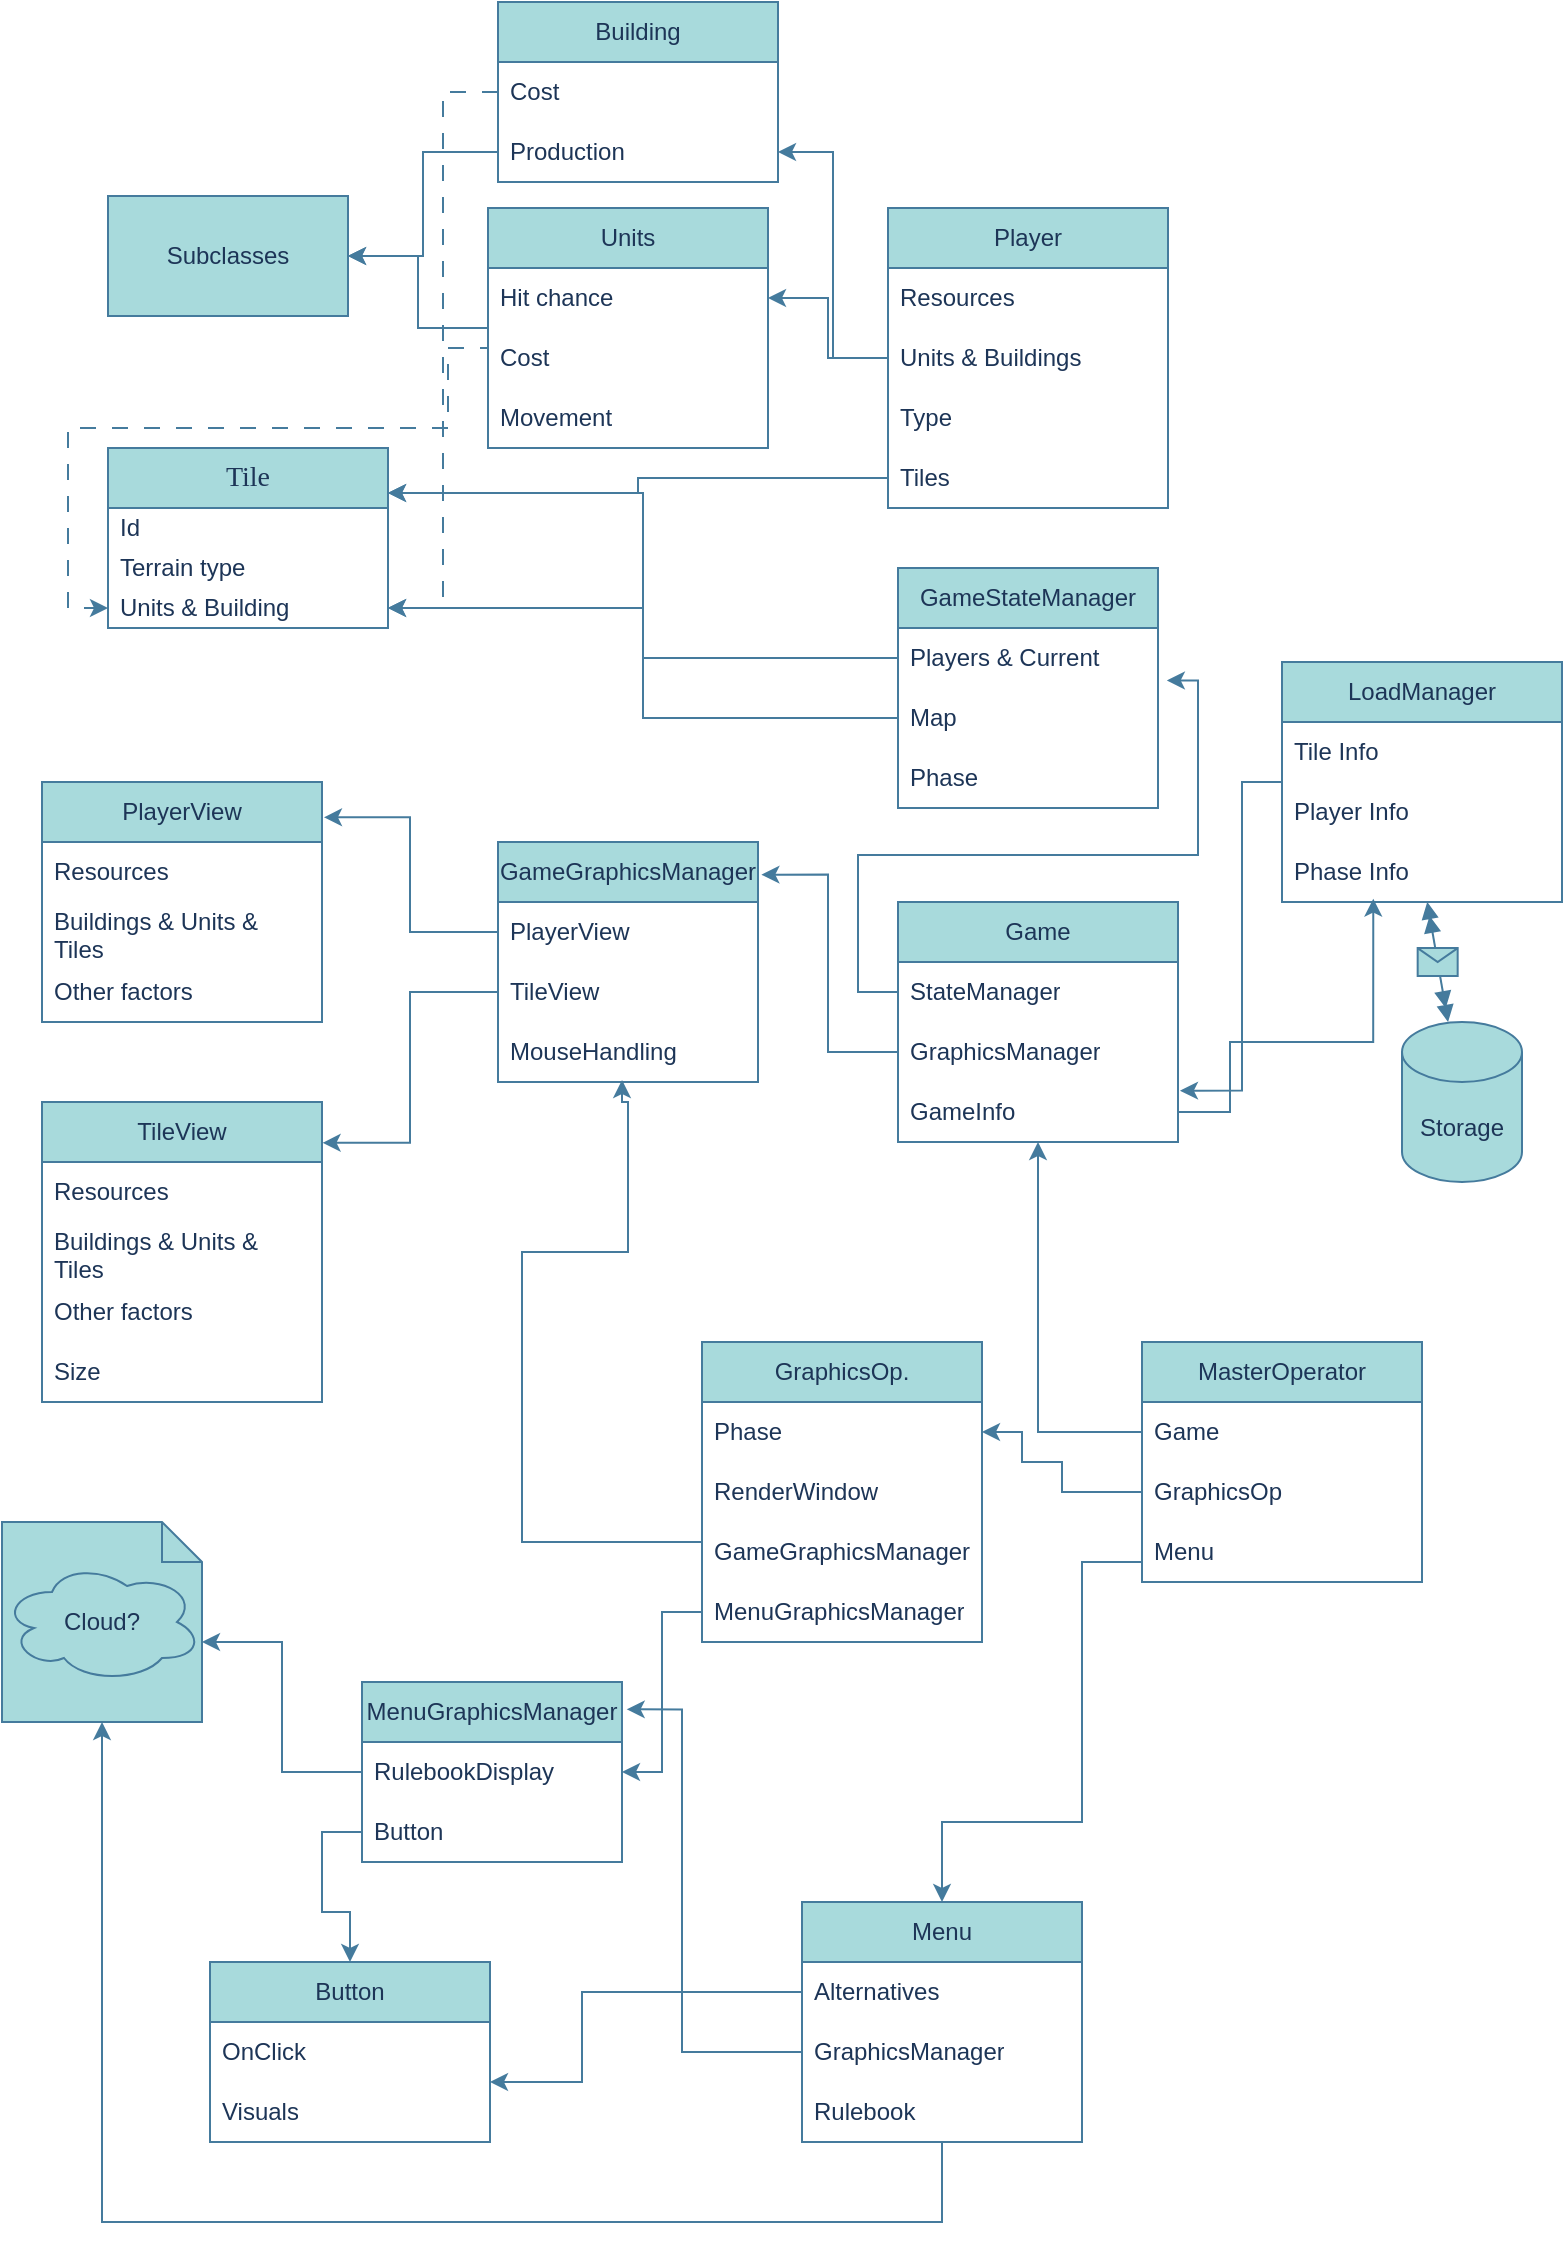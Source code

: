 <mxfile version="22.1.21" type="device">
  <diagram name="Sida-1" id="2DTVpUDF6bw2Ej_WnjAx">
    <mxGraphModel dx="1105" dy="549" grid="1" gridSize="10" guides="1" tooltips="1" connect="1" arrows="1" fold="1" page="1" pageScale="1" pageWidth="827" pageHeight="1169" math="0" shadow="0">
      <root>
        <mxCell id="0" />
        <mxCell id="1" parent="0" />
        <mxCell id="iqfv6s4tApIT3t5da_tG-3" value="&lt;font style=&quot;font-size: 14px;&quot; face=&quot;Times New Roman&quot;&gt;Tile&lt;/font&gt;" style="swimlane;fontStyle=0;childLayout=stackLayout;horizontal=1;startSize=30;horizontalStack=0;resizeParent=1;resizeParentMax=0;resizeLast=0;collapsible=1;marginBottom=0;whiteSpace=wrap;html=1;rounded=0;labelBackgroundColor=none;fillColor=#A8DADC;strokeColor=#457B9D;fontColor=#1D3557;" vertex="1" parent="1">
          <mxGeometry x="83" y="233" width="140" height="90" as="geometry" />
        </mxCell>
        <mxCell id="iqfv6s4tApIT3t5da_tG-4" value="Id" style="text;strokeColor=none;fillColor=none;align=left;verticalAlign=middle;spacingLeft=4;spacingRight=4;overflow=hidden;points=[[0,0.5],[1,0.5]];portConstraint=eastwest;rotatable=0;whiteSpace=wrap;html=1;rounded=0;labelBackgroundColor=none;fontColor=#1D3557;" vertex="1" parent="iqfv6s4tApIT3t5da_tG-3">
          <mxGeometry y="30" width="140" height="20" as="geometry" />
        </mxCell>
        <mxCell id="iqfv6s4tApIT3t5da_tG-5" value="Terrain type" style="text;strokeColor=none;fillColor=none;align=left;verticalAlign=middle;spacingLeft=4;spacingRight=4;overflow=hidden;points=[[0,0.5],[1,0.5]];portConstraint=eastwest;rotatable=0;whiteSpace=wrap;html=1;rounded=0;labelBackgroundColor=none;fontColor=#1D3557;" vertex="1" parent="iqfv6s4tApIT3t5da_tG-3">
          <mxGeometry y="50" width="140" height="20" as="geometry" />
        </mxCell>
        <mxCell id="iqfv6s4tApIT3t5da_tG-6" value="Units &amp;amp; Building" style="text;strokeColor=none;fillColor=none;align=left;verticalAlign=middle;spacingLeft=4;spacingRight=4;overflow=hidden;points=[[0,0.5],[1,0.5]];portConstraint=eastwest;rotatable=0;whiteSpace=wrap;html=1;rounded=0;labelBackgroundColor=none;fontColor=#1D3557;" vertex="1" parent="iqfv6s4tApIT3t5da_tG-3">
          <mxGeometry y="70" width="140" height="20" as="geometry" />
        </mxCell>
        <mxCell id="iqfv6s4tApIT3t5da_tG-7" value="GameStateManager" style="swimlane;fontStyle=0;childLayout=stackLayout;horizontal=1;startSize=30;horizontalStack=0;resizeParent=1;resizeParentMax=0;resizeLast=0;collapsible=1;marginBottom=0;whiteSpace=wrap;html=1;rounded=0;labelBackgroundColor=none;fillColor=#A8DADC;strokeColor=#457B9D;fontColor=#1D3557;" vertex="1" parent="1">
          <mxGeometry x="478" y="293" width="130" height="120" as="geometry" />
        </mxCell>
        <mxCell id="iqfv6s4tApIT3t5da_tG-8" value="Players &amp;amp; Current" style="text;strokeColor=none;fillColor=none;align=left;verticalAlign=middle;spacingLeft=4;spacingRight=4;overflow=hidden;points=[[0,0.5],[1,0.5]];portConstraint=eastwest;rotatable=0;whiteSpace=wrap;html=1;rounded=0;labelBackgroundColor=none;fontColor=#1D3557;" vertex="1" parent="iqfv6s4tApIT3t5da_tG-7">
          <mxGeometry y="30" width="130" height="30" as="geometry" />
        </mxCell>
        <mxCell id="iqfv6s4tApIT3t5da_tG-9" value="Map" style="text;strokeColor=none;fillColor=none;align=left;verticalAlign=middle;spacingLeft=4;spacingRight=4;overflow=hidden;points=[[0,0.5],[1,0.5]];portConstraint=eastwest;rotatable=0;whiteSpace=wrap;html=1;rounded=0;labelBackgroundColor=none;fontColor=#1D3557;" vertex="1" parent="iqfv6s4tApIT3t5da_tG-7">
          <mxGeometry y="60" width="130" height="30" as="geometry" />
        </mxCell>
        <mxCell id="iqfv6s4tApIT3t5da_tG-16" value="Phase" style="text;strokeColor=none;fillColor=none;align=left;verticalAlign=middle;spacingLeft=4;spacingRight=4;overflow=hidden;points=[[0,0.5],[1,0.5]];portConstraint=eastwest;rotatable=0;whiteSpace=wrap;html=1;rounded=0;labelBackgroundColor=none;fontColor=#1D3557;" vertex="1" parent="iqfv6s4tApIT3t5da_tG-7">
          <mxGeometry y="90" width="130" height="30" as="geometry" />
        </mxCell>
        <mxCell id="iqfv6s4tApIT3t5da_tG-21" style="edgeStyle=orthogonalEdgeStyle;rounded=0;orthogonalLoop=1;jettySize=auto;html=1;entryX=1;entryY=0.5;entryDx=0;entryDy=0;labelBackgroundColor=none;strokeColor=#457B9D;fontColor=default;" edge="1" parent="1" source="iqfv6s4tApIT3t5da_tG-8" target="iqfv6s4tApIT3t5da_tG-6">
          <mxGeometry relative="1" as="geometry" />
        </mxCell>
        <mxCell id="iqfv6s4tApIT3t5da_tG-39" value="" style="edgeStyle=orthogonalEdgeStyle;rounded=0;orthogonalLoop=1;jettySize=auto;html=1;labelBackgroundColor=none;strokeColor=#457B9D;fontColor=default;" edge="1" parent="1" source="iqfv6s4tApIT3t5da_tG-26" target="iqfv6s4tApIT3t5da_tG-38">
          <mxGeometry relative="1" as="geometry" />
        </mxCell>
        <mxCell id="iqfv6s4tApIT3t5da_tG-49" style="edgeStyle=orthogonalEdgeStyle;rounded=0;orthogonalLoop=1;jettySize=auto;html=1;entryX=0;entryY=0.5;entryDx=0;entryDy=0;dashed=1;dashPattern=8 8;labelBackgroundColor=none;strokeColor=#457B9D;fontColor=default;" edge="1" parent="1" target="iqfv6s4tApIT3t5da_tG-6">
          <mxGeometry relative="1" as="geometry">
            <mxPoint x="273" y="203" as="sourcePoint" />
            <mxPoint x="13" y="294" as="targetPoint" />
            <Array as="points">
              <mxPoint x="273" y="183" />
              <mxPoint x="253" y="183" />
              <mxPoint x="253" y="223" />
              <mxPoint x="63" y="223" />
              <mxPoint x="63" y="313" />
            </Array>
          </mxGeometry>
        </mxCell>
        <mxCell id="iqfv6s4tApIT3t5da_tG-26" value="Units" style="swimlane;fontStyle=0;childLayout=stackLayout;horizontal=1;startSize=30;horizontalStack=0;resizeParent=1;resizeParentMax=0;resizeLast=0;collapsible=1;marginBottom=0;whiteSpace=wrap;html=1;rounded=0;labelBackgroundColor=none;fillColor=#A8DADC;strokeColor=#457B9D;fontColor=#1D3557;" vertex="1" parent="1">
          <mxGeometry x="273" y="113" width="140" height="120" as="geometry" />
        </mxCell>
        <mxCell id="iqfv6s4tApIT3t5da_tG-28" value="Hit chance" style="text;strokeColor=none;fillColor=none;align=left;verticalAlign=middle;spacingLeft=4;spacingRight=4;overflow=hidden;points=[[0,0.5],[1,0.5]];portConstraint=eastwest;rotatable=0;whiteSpace=wrap;html=1;rounded=0;labelBackgroundColor=none;fontColor=#1D3557;" vertex="1" parent="iqfv6s4tApIT3t5da_tG-26">
          <mxGeometry y="30" width="140" height="30" as="geometry" />
        </mxCell>
        <mxCell id="iqfv6s4tApIT3t5da_tG-128" value="Cost" style="text;strokeColor=none;fillColor=none;align=left;verticalAlign=middle;spacingLeft=4;spacingRight=4;overflow=hidden;points=[[0,0.5],[1,0.5]];portConstraint=eastwest;rotatable=0;whiteSpace=wrap;html=1;rounded=0;labelBackgroundColor=none;fontColor=#1D3557;" vertex="1" parent="iqfv6s4tApIT3t5da_tG-26">
          <mxGeometry y="60" width="140" height="30" as="geometry" />
        </mxCell>
        <mxCell id="iqfv6s4tApIT3t5da_tG-29" value="Movement" style="text;strokeColor=none;fillColor=none;align=left;verticalAlign=middle;spacingLeft=4;spacingRight=4;overflow=hidden;points=[[0,0.5],[1,0.5]];portConstraint=eastwest;rotatable=0;whiteSpace=wrap;html=1;rounded=0;labelBackgroundColor=none;fontColor=#1D3557;" vertex="1" parent="iqfv6s4tApIT3t5da_tG-26">
          <mxGeometry y="90" width="140" height="30" as="geometry" />
        </mxCell>
        <mxCell id="iqfv6s4tApIT3t5da_tG-30" style="edgeStyle=orthogonalEdgeStyle;rounded=0;orthogonalLoop=1;jettySize=auto;html=1;entryX=1;entryY=0.25;entryDx=0;entryDy=0;labelBackgroundColor=none;strokeColor=#457B9D;fontColor=default;" edge="1" parent="1" source="iqfv6s4tApIT3t5da_tG-9" target="iqfv6s4tApIT3t5da_tG-3">
          <mxGeometry relative="1" as="geometry" />
        </mxCell>
        <mxCell id="iqfv6s4tApIT3t5da_tG-32" value="Player" style="swimlane;fontStyle=0;childLayout=stackLayout;horizontal=1;startSize=30;horizontalStack=0;resizeParent=1;resizeParentMax=0;resizeLast=0;collapsible=1;marginBottom=0;whiteSpace=wrap;html=1;rounded=0;labelBackgroundColor=none;fillColor=#A8DADC;strokeColor=#457B9D;fontColor=#1D3557;" vertex="1" parent="1">
          <mxGeometry x="473" y="113" width="140" height="150" as="geometry" />
        </mxCell>
        <mxCell id="iqfv6s4tApIT3t5da_tG-27" value="Resources" style="text;strokeColor=none;fillColor=none;align=left;verticalAlign=middle;spacingLeft=4;spacingRight=4;overflow=hidden;points=[[0,0.5],[1,0.5]];portConstraint=eastwest;rotatable=0;whiteSpace=wrap;html=1;rounded=0;labelBackgroundColor=none;fontColor=#1D3557;" vertex="1" parent="iqfv6s4tApIT3t5da_tG-32">
          <mxGeometry y="30" width="140" height="30" as="geometry" />
        </mxCell>
        <mxCell id="iqfv6s4tApIT3t5da_tG-33" value="Units &amp;amp; Buildings" style="text;strokeColor=none;fillColor=none;align=left;verticalAlign=middle;spacingLeft=4;spacingRight=4;overflow=hidden;points=[[0,0.5],[1,0.5]];portConstraint=eastwest;rotatable=0;whiteSpace=wrap;html=1;rounded=0;labelBackgroundColor=none;fontColor=#1D3557;" vertex="1" parent="iqfv6s4tApIT3t5da_tG-32">
          <mxGeometry y="60" width="140" height="30" as="geometry" />
        </mxCell>
        <mxCell id="iqfv6s4tApIT3t5da_tG-34" value="Type" style="text;strokeColor=none;fillColor=none;align=left;verticalAlign=middle;spacingLeft=4;spacingRight=4;overflow=hidden;points=[[0,0.5],[1,0.5]];portConstraint=eastwest;rotatable=0;whiteSpace=wrap;html=1;rounded=0;labelBackgroundColor=none;fontColor=#1D3557;" vertex="1" parent="iqfv6s4tApIT3t5da_tG-32">
          <mxGeometry y="90" width="140" height="30" as="geometry" />
        </mxCell>
        <mxCell id="iqfv6s4tApIT3t5da_tG-35" value="Tiles" style="text;strokeColor=none;fillColor=none;align=left;verticalAlign=middle;spacingLeft=4;spacingRight=4;overflow=hidden;points=[[0,0.5],[1,0.5]];portConstraint=eastwest;rotatable=0;whiteSpace=wrap;html=1;rounded=0;labelBackgroundColor=none;fontColor=#1D3557;" vertex="1" parent="iqfv6s4tApIT3t5da_tG-32">
          <mxGeometry y="120" width="140" height="30" as="geometry" />
        </mxCell>
        <mxCell id="iqfv6s4tApIT3t5da_tG-36" style="edgeStyle=orthogonalEdgeStyle;rounded=0;orthogonalLoop=1;jettySize=auto;html=1;entryX=1;entryY=0.25;entryDx=0;entryDy=0;labelBackgroundColor=none;strokeColor=#457B9D;fontColor=default;" edge="1" parent="1" source="iqfv6s4tApIT3t5da_tG-35" target="iqfv6s4tApIT3t5da_tG-3">
          <mxGeometry relative="1" as="geometry">
            <Array as="points">
              <mxPoint x="348" y="248" />
              <mxPoint x="348" y="256" />
            </Array>
          </mxGeometry>
        </mxCell>
        <mxCell id="iqfv6s4tApIT3t5da_tG-38" value="Subclasses" style="whiteSpace=wrap;html=1;fontStyle=0;startSize=30;rounded=0;labelBackgroundColor=none;fillColor=#A8DADC;strokeColor=#457B9D;fontColor=#1D3557;" vertex="1" parent="1">
          <mxGeometry x="83" y="107" width="120" height="60" as="geometry" />
        </mxCell>
        <mxCell id="iqfv6s4tApIT3t5da_tG-40" style="edgeStyle=orthogonalEdgeStyle;rounded=0;orthogonalLoop=1;jettySize=auto;html=1;entryX=1;entryY=0.5;entryDx=0;entryDy=0;labelBackgroundColor=none;strokeColor=#457B9D;fontColor=default;" edge="1" parent="1" source="iqfv6s4tApIT3t5da_tG-33" target="iqfv6s4tApIT3t5da_tG-28">
          <mxGeometry relative="1" as="geometry" />
        </mxCell>
        <mxCell id="iqfv6s4tApIT3t5da_tG-46" style="edgeStyle=elbowEdgeStyle;rounded=0;orthogonalLoop=1;jettySize=auto;html=1;entryX=1;entryY=0.5;entryDx=0;entryDy=0;dashed=1;dashPattern=8 8;labelBackgroundColor=none;strokeColor=#457B9D;fontColor=default;" edge="1" parent="1" source="iqfv6s4tApIT3t5da_tG-42" target="iqfv6s4tApIT3t5da_tG-6">
          <mxGeometry relative="1" as="geometry" />
        </mxCell>
        <mxCell id="iqfv6s4tApIT3t5da_tG-42" value="Building" style="swimlane;fontStyle=0;childLayout=stackLayout;horizontal=1;startSize=30;horizontalStack=0;resizeParent=1;resizeParentMax=0;resizeLast=0;collapsible=1;marginBottom=0;whiteSpace=wrap;html=1;rounded=0;labelBackgroundColor=none;fillColor=#A8DADC;strokeColor=#457B9D;fontColor=#1D3557;" vertex="1" parent="1">
          <mxGeometry x="278" y="10" width="140" height="90" as="geometry" />
        </mxCell>
        <mxCell id="iqfv6s4tApIT3t5da_tG-129" value="Cost" style="text;strokeColor=none;fillColor=none;align=left;verticalAlign=middle;spacingLeft=4;spacingRight=4;overflow=hidden;points=[[0,0.5],[1,0.5]];portConstraint=eastwest;rotatable=0;whiteSpace=wrap;html=1;rounded=0;labelBackgroundColor=none;fontColor=#1D3557;" vertex="1" parent="iqfv6s4tApIT3t5da_tG-42">
          <mxGeometry y="30" width="140" height="30" as="geometry" />
        </mxCell>
        <mxCell id="iqfv6s4tApIT3t5da_tG-43" value="Production" style="text;strokeColor=none;fillColor=none;align=left;verticalAlign=middle;spacingLeft=4;spacingRight=4;overflow=hidden;points=[[0,0.5],[1,0.5]];portConstraint=eastwest;rotatable=0;whiteSpace=wrap;html=1;rounded=0;labelBackgroundColor=none;fontColor=#1D3557;" vertex="1" parent="iqfv6s4tApIT3t5da_tG-42">
          <mxGeometry y="60" width="140" height="30" as="geometry" />
        </mxCell>
        <mxCell id="iqfv6s4tApIT3t5da_tG-45" style="edgeStyle=orthogonalEdgeStyle;rounded=0;orthogonalLoop=1;jettySize=auto;html=1;entryX=1;entryY=0.5;entryDx=0;entryDy=0;labelBackgroundColor=none;strokeColor=#457B9D;fontColor=default;" edge="1" parent="1" source="iqfv6s4tApIT3t5da_tG-33" target="iqfv6s4tApIT3t5da_tG-43">
          <mxGeometry relative="1" as="geometry" />
        </mxCell>
        <mxCell id="iqfv6s4tApIT3t5da_tG-48" style="edgeStyle=orthogonalEdgeStyle;rounded=0;orthogonalLoop=1;jettySize=auto;html=1;entryX=1;entryY=0.5;entryDx=0;entryDy=0;labelBackgroundColor=none;strokeColor=#457B9D;fontColor=default;" edge="1" parent="1" source="iqfv6s4tApIT3t5da_tG-43" target="iqfv6s4tApIT3t5da_tG-38">
          <mxGeometry relative="1" as="geometry" />
        </mxCell>
        <mxCell id="iqfv6s4tApIT3t5da_tG-50" value="Game" style="swimlane;fontStyle=0;childLayout=stackLayout;horizontal=1;startSize=30;horizontalStack=0;resizeParent=1;resizeParentMax=0;resizeLast=0;collapsible=1;marginBottom=0;whiteSpace=wrap;html=1;rounded=0;labelBackgroundColor=none;fillColor=#A8DADC;strokeColor=#457B9D;fontColor=#1D3557;" vertex="1" parent="1">
          <mxGeometry x="478" y="460" width="140" height="120" as="geometry" />
        </mxCell>
        <mxCell id="iqfv6s4tApIT3t5da_tG-51" value="StateManager" style="text;strokeColor=none;fillColor=none;align=left;verticalAlign=middle;spacingLeft=4;spacingRight=4;overflow=hidden;points=[[0,0.5],[1,0.5]];portConstraint=eastwest;rotatable=0;whiteSpace=wrap;html=1;rounded=0;labelBackgroundColor=none;fontColor=#1D3557;" vertex="1" parent="iqfv6s4tApIT3t5da_tG-50">
          <mxGeometry y="30" width="140" height="30" as="geometry" />
        </mxCell>
        <mxCell id="iqfv6s4tApIT3t5da_tG-52" value="GraphicsManager" style="text;strokeColor=none;fillColor=none;align=left;verticalAlign=middle;spacingLeft=4;spacingRight=4;overflow=hidden;points=[[0,0.5],[1,0.5]];portConstraint=eastwest;rotatable=0;whiteSpace=wrap;html=1;rounded=0;labelBackgroundColor=none;fontColor=#1D3557;" vertex="1" parent="iqfv6s4tApIT3t5da_tG-50">
          <mxGeometry y="60" width="140" height="30" as="geometry" />
        </mxCell>
        <mxCell id="iqfv6s4tApIT3t5da_tG-53" value="GameInfo" style="text;strokeColor=none;fillColor=none;align=left;verticalAlign=middle;spacingLeft=4;spacingRight=4;overflow=hidden;points=[[0,0.5],[1,0.5]];portConstraint=eastwest;rotatable=0;whiteSpace=wrap;html=1;rounded=0;labelBackgroundColor=none;fontColor=#1D3557;" vertex="1" parent="iqfv6s4tApIT3t5da_tG-50">
          <mxGeometry y="90" width="140" height="30" as="geometry" />
        </mxCell>
        <mxCell id="iqfv6s4tApIT3t5da_tG-54" style="edgeStyle=orthogonalEdgeStyle;rounded=0;orthogonalLoop=1;jettySize=auto;html=1;entryX=1.034;entryY=-0.127;entryDx=0;entryDy=0;entryPerimeter=0;labelBackgroundColor=none;strokeColor=#457B9D;fontColor=default;" edge="1" parent="1" source="iqfv6s4tApIT3t5da_tG-51" target="iqfv6s4tApIT3t5da_tG-9">
          <mxGeometry relative="1" as="geometry" />
        </mxCell>
        <mxCell id="iqfv6s4tApIT3t5da_tG-55" value="GameGraphicsManager" style="swimlane;fontStyle=0;childLayout=stackLayout;horizontal=1;startSize=30;horizontalStack=0;resizeParent=1;resizeParentMax=0;resizeLast=0;collapsible=1;marginBottom=0;whiteSpace=wrap;html=1;rounded=0;labelBackgroundColor=none;fillColor=#A8DADC;strokeColor=#457B9D;fontColor=#1D3557;" vertex="1" parent="1">
          <mxGeometry x="278" y="430" width="130" height="120" as="geometry" />
        </mxCell>
        <mxCell id="iqfv6s4tApIT3t5da_tG-56" value="PlayerView" style="text;strokeColor=none;fillColor=none;align=left;verticalAlign=middle;spacingLeft=4;spacingRight=4;overflow=hidden;points=[[0,0.5],[1,0.5]];portConstraint=eastwest;rotatable=0;whiteSpace=wrap;html=1;rounded=0;labelBackgroundColor=none;fontColor=#1D3557;" vertex="1" parent="iqfv6s4tApIT3t5da_tG-55">
          <mxGeometry y="30" width="130" height="30" as="geometry" />
        </mxCell>
        <mxCell id="iqfv6s4tApIT3t5da_tG-135" value="TileView" style="text;strokeColor=none;fillColor=none;align=left;verticalAlign=middle;spacingLeft=4;spacingRight=4;overflow=hidden;points=[[0,0.5],[1,0.5]];portConstraint=eastwest;rotatable=0;whiteSpace=wrap;html=1;rounded=0;labelBackgroundColor=none;fontColor=#1D3557;" vertex="1" parent="iqfv6s4tApIT3t5da_tG-55">
          <mxGeometry y="60" width="130" height="30" as="geometry" />
        </mxCell>
        <mxCell id="iqfv6s4tApIT3t5da_tG-57" value="MouseHandling" style="text;strokeColor=none;fillColor=none;align=left;verticalAlign=middle;spacingLeft=4;spacingRight=4;overflow=hidden;points=[[0,0.5],[1,0.5]];portConstraint=eastwest;rotatable=0;whiteSpace=wrap;html=1;rounded=0;labelBackgroundColor=none;fontColor=#1D3557;" vertex="1" parent="iqfv6s4tApIT3t5da_tG-55">
          <mxGeometry y="90" width="130" height="30" as="geometry" />
        </mxCell>
        <mxCell id="iqfv6s4tApIT3t5da_tG-59" style="edgeStyle=orthogonalEdgeStyle;rounded=0;orthogonalLoop=1;jettySize=auto;html=1;entryX=1.013;entryY=0.136;entryDx=0;entryDy=0;entryPerimeter=0;labelBackgroundColor=none;strokeColor=#457B9D;fontColor=default;" edge="1" parent="1" source="iqfv6s4tApIT3t5da_tG-52" target="iqfv6s4tApIT3t5da_tG-55">
          <mxGeometry relative="1" as="geometry" />
        </mxCell>
        <mxCell id="iqfv6s4tApIT3t5da_tG-61" value="PlayerView" style="swimlane;fontStyle=0;childLayout=stackLayout;horizontal=1;startSize=30;horizontalStack=0;resizeParent=1;resizeParentMax=0;resizeLast=0;collapsible=1;marginBottom=0;whiteSpace=wrap;html=1;rounded=0;labelBackgroundColor=none;fillColor=#A8DADC;strokeColor=#457B9D;fontColor=#1D3557;" vertex="1" parent="1">
          <mxGeometry x="50" y="400" width="140" height="120" as="geometry" />
        </mxCell>
        <mxCell id="iqfv6s4tApIT3t5da_tG-62" value="Resources" style="text;strokeColor=none;fillColor=none;align=left;verticalAlign=middle;spacingLeft=4;spacingRight=4;overflow=hidden;points=[[0,0.5],[1,0.5]];portConstraint=eastwest;rotatable=0;whiteSpace=wrap;html=1;rounded=0;labelBackgroundColor=none;fontColor=#1D3557;" vertex="1" parent="iqfv6s4tApIT3t5da_tG-61">
          <mxGeometry y="30" width="140" height="30" as="geometry" />
        </mxCell>
        <mxCell id="iqfv6s4tApIT3t5da_tG-63" value="Buildings &amp;amp; Units &amp;amp; Tiles" style="text;strokeColor=none;fillColor=none;align=left;verticalAlign=middle;spacingLeft=4;spacingRight=4;overflow=hidden;points=[[0,0.5],[1,0.5]];portConstraint=eastwest;rotatable=0;whiteSpace=wrap;html=1;rounded=0;labelBackgroundColor=none;fontColor=#1D3557;" vertex="1" parent="iqfv6s4tApIT3t5da_tG-61">
          <mxGeometry y="60" width="140" height="30" as="geometry" />
        </mxCell>
        <mxCell id="iqfv6s4tApIT3t5da_tG-64" value="Other factors" style="text;strokeColor=none;fillColor=none;align=left;verticalAlign=middle;spacingLeft=4;spacingRight=4;overflow=hidden;points=[[0,0.5],[1,0.5]];portConstraint=eastwest;rotatable=0;whiteSpace=wrap;html=1;rounded=0;labelBackgroundColor=none;fontColor=#1D3557;" vertex="1" parent="iqfv6s4tApIT3t5da_tG-61">
          <mxGeometry y="90" width="140" height="30" as="geometry" />
        </mxCell>
        <mxCell id="iqfv6s4tApIT3t5da_tG-60" style="edgeStyle=orthogonalEdgeStyle;rounded=0;orthogonalLoop=1;jettySize=auto;html=1;entryX=1.007;entryY=0.147;entryDx=0;entryDy=0;entryPerimeter=0;labelBackgroundColor=none;strokeColor=#457B9D;fontColor=default;" edge="1" parent="1" source="iqfv6s4tApIT3t5da_tG-56" target="iqfv6s4tApIT3t5da_tG-61">
          <mxGeometry relative="1" as="geometry">
            <mxPoint x="160" y="505" as="targetPoint" />
          </mxGeometry>
        </mxCell>
        <mxCell id="iqfv6s4tApIT3t5da_tG-65" value="TileView" style="swimlane;fontStyle=0;childLayout=stackLayout;horizontal=1;startSize=30;horizontalStack=0;resizeParent=1;resizeParentMax=0;resizeLast=0;collapsible=1;marginBottom=0;whiteSpace=wrap;html=1;rounded=0;labelBackgroundColor=none;fillColor=#A8DADC;strokeColor=#457B9D;fontColor=#1D3557;" vertex="1" parent="1">
          <mxGeometry x="50" y="560" width="140" height="150" as="geometry" />
        </mxCell>
        <mxCell id="iqfv6s4tApIT3t5da_tG-66" value="Resources" style="text;strokeColor=none;fillColor=none;align=left;verticalAlign=middle;spacingLeft=4;spacingRight=4;overflow=hidden;points=[[0,0.5],[1,0.5]];portConstraint=eastwest;rotatable=0;whiteSpace=wrap;html=1;rounded=0;labelBackgroundColor=none;fontColor=#1D3557;" vertex="1" parent="iqfv6s4tApIT3t5da_tG-65">
          <mxGeometry y="30" width="140" height="30" as="geometry" />
        </mxCell>
        <mxCell id="iqfv6s4tApIT3t5da_tG-67" value="Buildings &amp;amp; Units &amp;amp; Tiles" style="text;strokeColor=none;fillColor=none;align=left;verticalAlign=middle;spacingLeft=4;spacingRight=4;overflow=hidden;points=[[0,0.5],[1,0.5]];portConstraint=eastwest;rotatable=0;whiteSpace=wrap;html=1;rounded=0;labelBackgroundColor=none;fontColor=#1D3557;" vertex="1" parent="iqfv6s4tApIT3t5da_tG-65">
          <mxGeometry y="60" width="140" height="30" as="geometry" />
        </mxCell>
        <mxCell id="iqfv6s4tApIT3t5da_tG-70" value="Other factors" style="text;strokeColor=none;fillColor=none;align=left;verticalAlign=middle;spacingLeft=4;spacingRight=4;overflow=hidden;points=[[0,0.5],[1,0.5]];portConstraint=eastwest;rotatable=0;whiteSpace=wrap;html=1;rounded=0;labelBackgroundColor=none;fontColor=#1D3557;" vertex="1" parent="iqfv6s4tApIT3t5da_tG-65">
          <mxGeometry y="90" width="140" height="30" as="geometry" />
        </mxCell>
        <mxCell id="iqfv6s4tApIT3t5da_tG-68" value="Size" style="text;strokeColor=none;fillColor=none;align=left;verticalAlign=middle;spacingLeft=4;spacingRight=4;overflow=hidden;points=[[0,0.5],[1,0.5]];portConstraint=eastwest;rotatable=0;whiteSpace=wrap;html=1;rounded=0;labelBackgroundColor=none;fontColor=#1D3557;" vertex="1" parent="iqfv6s4tApIT3t5da_tG-65">
          <mxGeometry y="120" width="140" height="30" as="geometry" />
        </mxCell>
        <mxCell id="iqfv6s4tApIT3t5da_tG-69" style="edgeStyle=orthogonalEdgeStyle;rounded=0;orthogonalLoop=1;jettySize=auto;html=1;entryX=1.002;entryY=0.136;entryDx=0;entryDy=0;entryPerimeter=0;labelBackgroundColor=none;strokeColor=#457B9D;fontColor=default;exitX=0;exitY=0.5;exitDx=0;exitDy=0;" edge="1" parent="1" source="iqfv6s4tApIT3t5da_tG-135" target="iqfv6s4tApIT3t5da_tG-65">
          <mxGeometry relative="1" as="geometry">
            <Array as="points">
              <mxPoint x="234" y="505" />
              <mxPoint x="234" y="580" />
            </Array>
          </mxGeometry>
        </mxCell>
        <mxCell id="iqfv6s4tApIT3t5da_tG-72" value="" style="endArrow=doubleBlock;html=1;rounded=0;endFill=1;startArrow=doubleBlock;startFill=1;labelBackgroundColor=none;strokeColor=#457B9D;fontColor=default;" edge="1" parent="1" source="iqfv6s4tApIT3t5da_tG-85" target="iqfv6s4tApIT3t5da_tG-76">
          <mxGeometry relative="1" as="geometry">
            <mxPoint x="680" y="610" as="sourcePoint" />
            <mxPoint x="700" y="565" as="targetPoint" />
          </mxGeometry>
        </mxCell>
        <mxCell id="iqfv6s4tApIT3t5da_tG-73" value="" style="shape=message;html=1;outlineConnect=0;rounded=0;labelBackgroundColor=none;fillColor=#A8DADC;strokeColor=#457B9D;fontColor=#1D3557;" vertex="1" parent="iqfv6s4tApIT3t5da_tG-72">
          <mxGeometry width="20" height="14" relative="1" as="geometry">
            <mxPoint x="-10" y="-7" as="offset" />
          </mxGeometry>
        </mxCell>
        <mxCell id="iqfv6s4tApIT3t5da_tG-76" value="Storage" style="shape=cylinder3;whiteSpace=wrap;html=1;boundedLbl=1;backgroundOutline=1;size=15;rounded=0;labelBackgroundColor=none;fillColor=#A8DADC;strokeColor=#457B9D;fontColor=#1D3557;" vertex="1" parent="1">
          <mxGeometry x="730" y="520" width="60" height="80" as="geometry" />
        </mxCell>
        <mxCell id="iqfv6s4tApIT3t5da_tG-110" style="edgeStyle=orthogonalEdgeStyle;rounded=0;orthogonalLoop=1;jettySize=auto;html=1;entryX=0.5;entryY=0;entryDx=0;entryDy=0;exitX=0;exitY=0.5;exitDx=0;exitDy=0;labelBackgroundColor=none;strokeColor=#457B9D;fontColor=default;" edge="1" parent="1" source="iqfv6s4tApIT3t5da_tG-80" target="iqfv6s4tApIT3t5da_tG-111">
          <mxGeometry relative="1" as="geometry">
            <mxPoint x="560" y="920" as="targetPoint" />
            <Array as="points">
              <mxPoint x="600" y="790" />
              <mxPoint x="570" y="790" />
              <mxPoint x="570" y="920" />
              <mxPoint x="500" y="920" />
            </Array>
          </mxGeometry>
        </mxCell>
        <mxCell id="iqfv6s4tApIT3t5da_tG-77" value="MasterOperator" style="swimlane;fontStyle=0;childLayout=stackLayout;horizontal=1;startSize=30;horizontalStack=0;resizeParent=1;resizeParentMax=0;resizeLast=0;collapsible=1;marginBottom=0;whiteSpace=wrap;html=1;rounded=0;labelBackgroundColor=none;fillColor=#A8DADC;strokeColor=#457B9D;fontColor=#1D3557;" vertex="1" parent="1">
          <mxGeometry x="600" y="680" width="140" height="120" as="geometry" />
        </mxCell>
        <mxCell id="iqfv6s4tApIT3t5da_tG-78" value="Game" style="text;strokeColor=none;fillColor=none;align=left;verticalAlign=middle;spacingLeft=4;spacingRight=4;overflow=hidden;points=[[0,0.5],[1,0.5]];portConstraint=eastwest;rotatable=0;whiteSpace=wrap;html=1;rounded=0;labelBackgroundColor=none;fontColor=#1D3557;" vertex="1" parent="iqfv6s4tApIT3t5da_tG-77">
          <mxGeometry y="30" width="140" height="30" as="geometry" />
        </mxCell>
        <mxCell id="iqfv6s4tApIT3t5da_tG-79" value="GraphicsOp" style="text;strokeColor=none;fillColor=none;align=left;verticalAlign=middle;spacingLeft=4;spacingRight=4;overflow=hidden;points=[[0,0.5],[1,0.5]];portConstraint=eastwest;rotatable=0;whiteSpace=wrap;html=1;rounded=0;labelBackgroundColor=none;fontColor=#1D3557;" vertex="1" parent="iqfv6s4tApIT3t5da_tG-77">
          <mxGeometry y="60" width="140" height="30" as="geometry" />
        </mxCell>
        <mxCell id="iqfv6s4tApIT3t5da_tG-80" value="Menu" style="text;strokeColor=none;fillColor=none;align=left;verticalAlign=middle;spacingLeft=4;spacingRight=4;overflow=hidden;points=[[0,0.5],[1,0.5]];portConstraint=eastwest;rotatable=0;whiteSpace=wrap;html=1;rounded=0;labelBackgroundColor=none;fontColor=#1D3557;" vertex="1" parent="iqfv6s4tApIT3t5da_tG-77">
          <mxGeometry y="90" width="140" height="30" as="geometry" />
        </mxCell>
        <mxCell id="iqfv6s4tApIT3t5da_tG-82" value="LoadManager" style="swimlane;fontStyle=0;childLayout=stackLayout;horizontal=1;startSize=30;horizontalStack=0;resizeParent=1;resizeParentMax=0;resizeLast=0;collapsible=1;marginBottom=0;whiteSpace=wrap;html=1;rounded=0;labelBackgroundColor=none;fillColor=#A8DADC;strokeColor=#457B9D;fontColor=#1D3557;" vertex="1" parent="1">
          <mxGeometry x="670" y="340" width="140" height="120" as="geometry" />
        </mxCell>
        <mxCell id="iqfv6s4tApIT3t5da_tG-83" value="Tile Info" style="text;strokeColor=none;fillColor=none;align=left;verticalAlign=middle;spacingLeft=4;spacingRight=4;overflow=hidden;points=[[0,0.5],[1,0.5]];portConstraint=eastwest;rotatable=0;whiteSpace=wrap;html=1;rounded=0;labelBackgroundColor=none;fontColor=#1D3557;" vertex="1" parent="iqfv6s4tApIT3t5da_tG-82">
          <mxGeometry y="30" width="140" height="30" as="geometry" />
        </mxCell>
        <mxCell id="iqfv6s4tApIT3t5da_tG-84" value="Player Info" style="text;strokeColor=none;fillColor=none;align=left;verticalAlign=middle;spacingLeft=4;spacingRight=4;overflow=hidden;points=[[0,0.5],[1,0.5]];portConstraint=eastwest;rotatable=0;whiteSpace=wrap;html=1;rounded=0;labelBackgroundColor=none;fontColor=#1D3557;" vertex="1" parent="iqfv6s4tApIT3t5da_tG-82">
          <mxGeometry y="60" width="140" height="30" as="geometry" />
        </mxCell>
        <mxCell id="iqfv6s4tApIT3t5da_tG-85" value="Phase Info" style="text;strokeColor=none;fillColor=none;align=left;verticalAlign=middle;spacingLeft=4;spacingRight=4;overflow=hidden;points=[[0,0.5],[1,0.5]];portConstraint=eastwest;rotatable=0;whiteSpace=wrap;html=1;rounded=0;labelBackgroundColor=none;fontColor=#1D3557;" vertex="1" parent="iqfv6s4tApIT3t5da_tG-82">
          <mxGeometry y="90" width="140" height="30" as="geometry" />
        </mxCell>
        <mxCell id="iqfv6s4tApIT3t5da_tG-87" style="edgeStyle=orthogonalEdgeStyle;rounded=0;orthogonalLoop=1;jettySize=auto;html=1;entryX=0.326;entryY=0.944;entryDx=0;entryDy=0;entryPerimeter=0;labelBackgroundColor=none;strokeColor=#457B9D;fontColor=default;" edge="1" parent="1" source="iqfv6s4tApIT3t5da_tG-53" target="iqfv6s4tApIT3t5da_tG-85">
          <mxGeometry relative="1" as="geometry">
            <Array as="points">
              <mxPoint x="644" y="565" />
              <mxPoint x="644" y="530" />
              <mxPoint x="716" y="530" />
            </Array>
          </mxGeometry>
        </mxCell>
        <mxCell id="iqfv6s4tApIT3t5da_tG-88" style="edgeStyle=orthogonalEdgeStyle;rounded=0;orthogonalLoop=1;jettySize=auto;html=1;entryX=1.007;entryY=0.144;entryDx=0;entryDy=0;entryPerimeter=0;labelBackgroundColor=none;strokeColor=#457B9D;fontColor=default;" edge="1" parent="1" source="iqfv6s4tApIT3t5da_tG-82" target="iqfv6s4tApIT3t5da_tG-53">
          <mxGeometry relative="1" as="geometry">
            <Array as="points">
              <mxPoint x="650" y="400" />
              <mxPoint x="650" y="554" />
            </Array>
          </mxGeometry>
        </mxCell>
        <mxCell id="iqfv6s4tApIT3t5da_tG-91" value="GraphicsOp." style="swimlane;fontStyle=0;childLayout=stackLayout;horizontal=1;startSize=30;horizontalStack=0;resizeParent=1;resizeParentMax=0;resizeLast=0;collapsible=1;marginBottom=0;whiteSpace=wrap;html=1;rounded=0;labelBackgroundColor=none;fillColor=#A8DADC;strokeColor=#457B9D;fontColor=#1D3557;" vertex="1" parent="1">
          <mxGeometry x="380" y="680" width="140" height="150" as="geometry" />
        </mxCell>
        <mxCell id="iqfv6s4tApIT3t5da_tG-92" value="Phase" style="text;strokeColor=none;fillColor=none;align=left;verticalAlign=middle;spacingLeft=4;spacingRight=4;overflow=hidden;points=[[0,0.5],[1,0.5]];portConstraint=eastwest;rotatable=0;whiteSpace=wrap;html=1;rounded=0;labelBackgroundColor=none;fontColor=#1D3557;" vertex="1" parent="iqfv6s4tApIT3t5da_tG-91">
          <mxGeometry y="30" width="140" height="30" as="geometry" />
        </mxCell>
        <mxCell id="iqfv6s4tApIT3t5da_tG-93" value="RenderWindow" style="text;strokeColor=none;fillColor=none;align=left;verticalAlign=middle;spacingLeft=4;spacingRight=4;overflow=hidden;points=[[0,0.5],[1,0.5]];portConstraint=eastwest;rotatable=0;whiteSpace=wrap;html=1;rounded=0;labelBackgroundColor=none;fontColor=#1D3557;" vertex="1" parent="iqfv6s4tApIT3t5da_tG-91">
          <mxGeometry y="60" width="140" height="30" as="geometry" />
        </mxCell>
        <mxCell id="iqfv6s4tApIT3t5da_tG-96" value="GameGraphicsManager" style="text;strokeColor=none;fillColor=none;align=left;verticalAlign=middle;spacingLeft=4;spacingRight=4;overflow=hidden;points=[[0,0.5],[1,0.5]];portConstraint=eastwest;rotatable=0;whiteSpace=wrap;html=1;rounded=0;labelBackgroundColor=none;fontColor=#1D3557;" vertex="1" parent="iqfv6s4tApIT3t5da_tG-91">
          <mxGeometry y="90" width="140" height="30" as="geometry" />
        </mxCell>
        <mxCell id="iqfv6s4tApIT3t5da_tG-94" value="MenuGraphicsManager" style="text;strokeColor=none;fillColor=none;align=left;verticalAlign=middle;spacingLeft=4;spacingRight=4;overflow=hidden;points=[[0,0.5],[1,0.5]];portConstraint=eastwest;rotatable=0;whiteSpace=wrap;html=1;rounded=0;labelBackgroundColor=none;fontColor=#1D3557;" vertex="1" parent="iqfv6s4tApIT3t5da_tG-91">
          <mxGeometry y="120" width="140" height="30" as="geometry" />
        </mxCell>
        <mxCell id="iqfv6s4tApIT3t5da_tG-90" style="edgeStyle=orthogonalEdgeStyle;rounded=0;orthogonalLoop=1;jettySize=auto;html=1;entryX=1;entryY=0.5;entryDx=0;entryDy=0;labelBackgroundColor=none;strokeColor=#457B9D;fontColor=default;" edge="1" parent="1" source="iqfv6s4tApIT3t5da_tG-79" target="iqfv6s4tApIT3t5da_tG-92">
          <mxGeometry relative="1" as="geometry">
            <mxPoint x="440" y="710" as="targetPoint" />
            <Array as="points">
              <mxPoint x="560" y="755" />
              <mxPoint x="560" y="740" />
              <mxPoint x="540" y="740" />
              <mxPoint x="540" y="725" />
            </Array>
          </mxGeometry>
        </mxCell>
        <mxCell id="iqfv6s4tApIT3t5da_tG-104" style="edgeStyle=orthogonalEdgeStyle;rounded=0;orthogonalLoop=1;jettySize=auto;html=1;labelBackgroundColor=none;strokeColor=#457B9D;fontColor=default;" edge="1" parent="1" source="iqfv6s4tApIT3t5da_tG-78" target="iqfv6s4tApIT3t5da_tG-50">
          <mxGeometry relative="1" as="geometry" />
        </mxCell>
        <mxCell id="iqfv6s4tApIT3t5da_tG-105" style="edgeStyle=orthogonalEdgeStyle;rounded=0;orthogonalLoop=1;jettySize=auto;html=1;entryX=0.477;entryY=0.967;entryDx=0;entryDy=0;entryPerimeter=0;labelBackgroundColor=none;strokeColor=#457B9D;fontColor=default;" edge="1" parent="1" source="iqfv6s4tApIT3t5da_tG-96" target="iqfv6s4tApIT3t5da_tG-57">
          <mxGeometry relative="1" as="geometry">
            <Array as="points">
              <mxPoint x="290" y="780" />
              <mxPoint x="290" y="635" />
              <mxPoint x="343" y="635" />
              <mxPoint x="343" y="560" />
              <mxPoint x="340" y="560" />
            </Array>
          </mxGeometry>
        </mxCell>
        <mxCell id="iqfv6s4tApIT3t5da_tG-107" value="MenuGraphicsManager" style="swimlane;fontStyle=0;childLayout=stackLayout;horizontal=1;startSize=30;horizontalStack=0;resizeParent=1;resizeParentMax=0;resizeLast=0;collapsible=1;marginBottom=0;whiteSpace=wrap;html=1;rounded=0;labelBackgroundColor=none;fillColor=#A8DADC;strokeColor=#457B9D;fontColor=#1D3557;" vertex="1" parent="1">
          <mxGeometry x="210" y="850" width="130" height="90" as="geometry" />
        </mxCell>
        <mxCell id="iqfv6s4tApIT3t5da_tG-108" value="RulebookDisplay" style="text;strokeColor=none;fillColor=none;align=left;verticalAlign=middle;spacingLeft=4;spacingRight=4;overflow=hidden;points=[[0,0.5],[1,0.5]];portConstraint=eastwest;rotatable=0;whiteSpace=wrap;html=1;rounded=0;labelBackgroundColor=none;fontColor=#1D3557;" vertex="1" parent="iqfv6s4tApIT3t5da_tG-107">
          <mxGeometry y="30" width="130" height="30" as="geometry" />
        </mxCell>
        <mxCell id="iqfv6s4tApIT3t5da_tG-109" value="Button" style="text;strokeColor=none;fillColor=none;align=left;verticalAlign=middle;spacingLeft=4;spacingRight=4;overflow=hidden;points=[[0,0.5],[1,0.5]];portConstraint=eastwest;rotatable=0;whiteSpace=wrap;html=1;rounded=0;labelBackgroundColor=none;fontColor=#1D3557;" vertex="1" parent="iqfv6s4tApIT3t5da_tG-107">
          <mxGeometry y="60" width="130" height="30" as="geometry" />
        </mxCell>
        <mxCell id="iqfv6s4tApIT3t5da_tG-106" style="edgeStyle=orthogonalEdgeStyle;rounded=0;orthogonalLoop=1;jettySize=auto;html=1;entryX=1;entryY=0.5;entryDx=0;entryDy=0;labelBackgroundColor=none;strokeColor=#457B9D;fontColor=default;" edge="1" parent="1" source="iqfv6s4tApIT3t5da_tG-94" target="iqfv6s4tApIT3t5da_tG-108">
          <mxGeometry relative="1" as="geometry">
            <mxPoint x="360" y="910" as="targetPoint" />
          </mxGeometry>
        </mxCell>
        <mxCell id="iqfv6s4tApIT3t5da_tG-111" value="Menu" style="swimlane;fontStyle=0;childLayout=stackLayout;horizontal=1;startSize=30;horizontalStack=0;resizeParent=1;resizeParentMax=0;resizeLast=0;collapsible=1;marginBottom=0;whiteSpace=wrap;html=1;rounded=0;labelBackgroundColor=none;fillColor=#A8DADC;strokeColor=#457B9D;fontColor=#1D3557;" vertex="1" parent="1">
          <mxGeometry x="430" y="960" width="140" height="120" as="geometry" />
        </mxCell>
        <mxCell id="iqfv6s4tApIT3t5da_tG-112" value="Alternatives" style="text;strokeColor=none;fillColor=none;align=left;verticalAlign=middle;spacingLeft=4;spacingRight=4;overflow=hidden;points=[[0,0.5],[1,0.5]];portConstraint=eastwest;rotatable=0;whiteSpace=wrap;html=1;rounded=0;labelBackgroundColor=none;fontColor=#1D3557;" vertex="1" parent="iqfv6s4tApIT3t5da_tG-111">
          <mxGeometry y="30" width="140" height="30" as="geometry" />
        </mxCell>
        <mxCell id="iqfv6s4tApIT3t5da_tG-113" value="GraphicsManager" style="text;strokeColor=none;fillColor=none;align=left;verticalAlign=middle;spacingLeft=4;spacingRight=4;overflow=hidden;points=[[0,0.5],[1,0.5]];portConstraint=eastwest;rotatable=0;whiteSpace=wrap;html=1;rounded=0;labelBackgroundColor=none;fontColor=#1D3557;" vertex="1" parent="iqfv6s4tApIT3t5da_tG-111">
          <mxGeometry y="60" width="140" height="30" as="geometry" />
        </mxCell>
        <mxCell id="iqfv6s4tApIT3t5da_tG-114" value="Rulebook" style="text;strokeColor=none;fillColor=none;align=left;verticalAlign=middle;spacingLeft=4;spacingRight=4;overflow=hidden;points=[[0,0.5],[1,0.5]];portConstraint=eastwest;rotatable=0;whiteSpace=wrap;html=1;rounded=0;labelBackgroundColor=none;fontColor=#1D3557;" vertex="1" parent="iqfv6s4tApIT3t5da_tG-111">
          <mxGeometry y="90" width="140" height="30" as="geometry" />
        </mxCell>
        <mxCell id="iqfv6s4tApIT3t5da_tG-115" style="edgeStyle=orthogonalEdgeStyle;rounded=0;orthogonalLoop=1;jettySize=auto;html=1;entryX=1.018;entryY=0.152;entryDx=0;entryDy=0;entryPerimeter=0;labelBackgroundColor=none;strokeColor=#457B9D;fontColor=default;" edge="1" parent="1" source="iqfv6s4tApIT3t5da_tG-113" target="iqfv6s4tApIT3t5da_tG-107">
          <mxGeometry relative="1" as="geometry">
            <Array as="points">
              <mxPoint x="370" y="1035" />
              <mxPoint x="370" y="864" />
            </Array>
          </mxGeometry>
        </mxCell>
        <mxCell id="iqfv6s4tApIT3t5da_tG-119" value="" style="shape=note;size=20;whiteSpace=wrap;html=1;rounded=0;labelBackgroundColor=none;fillColor=#A8DADC;strokeColor=#457B9D;fontColor=#1D3557;" vertex="1" parent="1">
          <mxGeometry x="30" y="770" width="100" height="100" as="geometry" />
        </mxCell>
        <mxCell id="iqfv6s4tApIT3t5da_tG-116" style="edgeStyle=orthogonalEdgeStyle;rounded=0;orthogonalLoop=1;jettySize=auto;html=1;entryX=0;entryY=0;entryDx=100;entryDy=60;entryPerimeter=0;labelBackgroundColor=none;strokeColor=#457B9D;fontColor=default;" edge="1" parent="1" source="iqfv6s4tApIT3t5da_tG-108" target="iqfv6s4tApIT3t5da_tG-119">
          <mxGeometry relative="1" as="geometry">
            <mxPoint x="150" y="820" as="targetPoint" />
          </mxGeometry>
        </mxCell>
        <mxCell id="iqfv6s4tApIT3t5da_tG-120" value="Cloud?" style="ellipse;shape=cloud;whiteSpace=wrap;html=1;align=center;rounded=0;labelBackgroundColor=none;fillColor=#A8DADC;strokeColor=#457B9D;fontColor=#1D3557;" vertex="1" parent="1">
          <mxGeometry x="30" y="790" width="100" height="60" as="geometry" />
        </mxCell>
        <mxCell id="iqfv6s4tApIT3t5da_tG-122" value="Button" style="swimlane;fontStyle=0;childLayout=stackLayout;horizontal=1;startSize=30;horizontalStack=0;resizeParent=1;resizeParentMax=0;resizeLast=0;collapsible=1;marginBottom=0;whiteSpace=wrap;html=1;rounded=0;labelBackgroundColor=none;fillColor=#A8DADC;strokeColor=#457B9D;fontColor=#1D3557;" vertex="1" parent="1">
          <mxGeometry x="134" y="990" width="140" height="90" as="geometry" />
        </mxCell>
        <mxCell id="iqfv6s4tApIT3t5da_tG-123" value="OnClick" style="text;strokeColor=none;fillColor=none;align=left;verticalAlign=middle;spacingLeft=4;spacingRight=4;overflow=hidden;points=[[0,0.5],[1,0.5]];portConstraint=eastwest;rotatable=0;whiteSpace=wrap;html=1;rounded=0;labelBackgroundColor=none;fontColor=#1D3557;" vertex="1" parent="iqfv6s4tApIT3t5da_tG-122">
          <mxGeometry y="30" width="140" height="30" as="geometry" />
        </mxCell>
        <mxCell id="iqfv6s4tApIT3t5da_tG-124" value="Visuals" style="text;strokeColor=none;fillColor=none;align=left;verticalAlign=middle;spacingLeft=4;spacingRight=4;overflow=hidden;points=[[0,0.5],[1,0.5]];portConstraint=eastwest;rotatable=0;whiteSpace=wrap;html=1;rounded=0;labelBackgroundColor=none;fontColor=#1D3557;" vertex="1" parent="iqfv6s4tApIT3t5da_tG-122">
          <mxGeometry y="60" width="140" height="30" as="geometry" />
        </mxCell>
        <mxCell id="iqfv6s4tApIT3t5da_tG-121" style="edgeStyle=orthogonalEdgeStyle;rounded=0;orthogonalLoop=1;jettySize=auto;html=1;labelBackgroundColor=none;strokeColor=#457B9D;fontColor=default;" edge="1" parent="1" source="iqfv6s4tApIT3t5da_tG-112" target="iqfv6s4tApIT3t5da_tG-122">
          <mxGeometry relative="1" as="geometry">
            <mxPoint x="320" y="1040" as="targetPoint" />
            <Array as="points">
              <mxPoint x="320" y="1005" />
              <mxPoint x="320" y="1050" />
            </Array>
          </mxGeometry>
        </mxCell>
        <mxCell id="iqfv6s4tApIT3t5da_tG-126" style="edgeStyle=orthogonalEdgeStyle;rounded=0;orthogonalLoop=1;jettySize=auto;html=1;entryX=0.5;entryY=0;entryDx=0;entryDy=0;labelBackgroundColor=none;strokeColor=#457B9D;fontColor=default;" edge="1" parent="1" source="iqfv6s4tApIT3t5da_tG-109" target="iqfv6s4tApIT3t5da_tG-122">
          <mxGeometry relative="1" as="geometry" />
        </mxCell>
        <mxCell id="iqfv6s4tApIT3t5da_tG-127" style="edgeStyle=orthogonalEdgeStyle;rounded=0;orthogonalLoop=1;jettySize=auto;html=1;entryX=0.5;entryY=1;entryDx=0;entryDy=0;entryPerimeter=0;labelBackgroundColor=none;strokeColor=#457B9D;fontColor=default;" edge="1" parent="1" source="iqfv6s4tApIT3t5da_tG-114" target="iqfv6s4tApIT3t5da_tG-119">
          <mxGeometry relative="1" as="geometry">
            <Array as="points">
              <mxPoint x="500" y="1120" />
              <mxPoint x="80" y="1120" />
            </Array>
          </mxGeometry>
        </mxCell>
      </root>
    </mxGraphModel>
  </diagram>
</mxfile>
